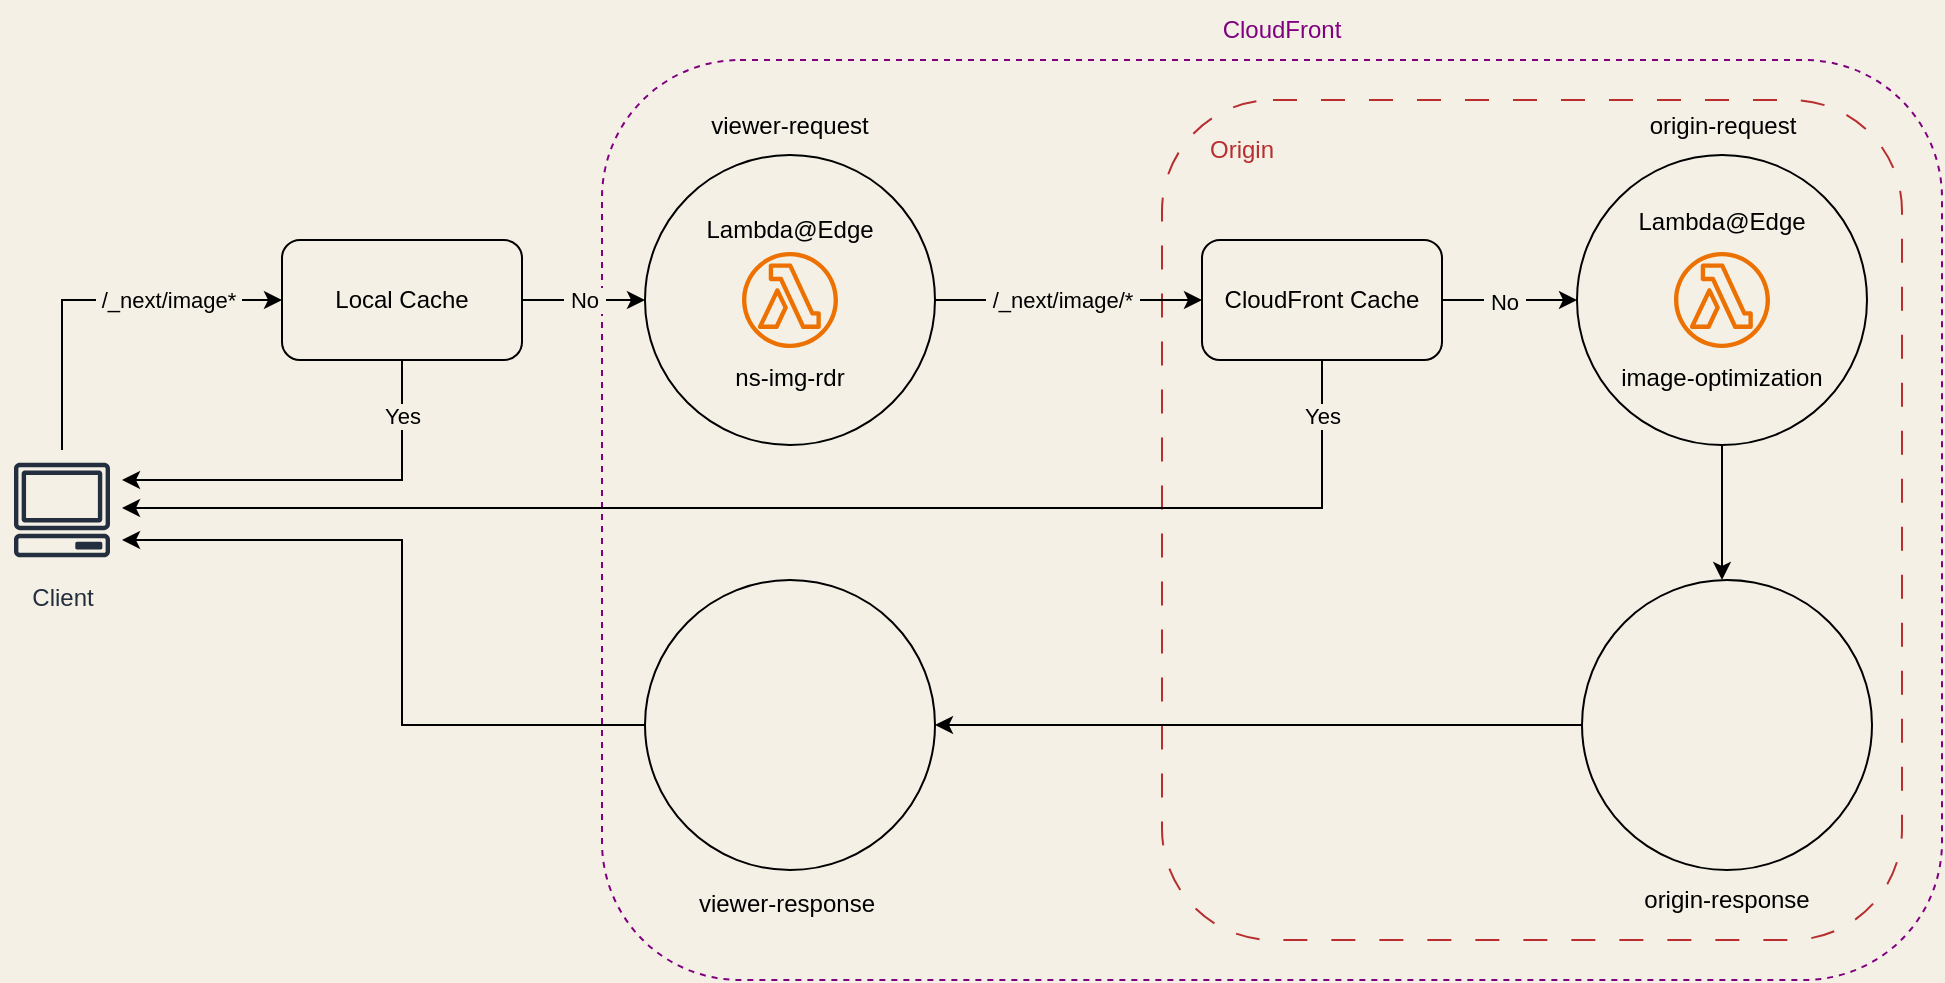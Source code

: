 <mxfile version="22.1.3" type="device">
  <diagram name="Page-1" id="0Jlue8JM9_nb3-bwZYf0">
    <mxGraphModel dx="622" dy="249" grid="0" gridSize="10" guides="1" tooltips="1" connect="1" arrows="1" fold="1" page="1" pageScale="1" pageWidth="1050" pageHeight="550" background="#F4F0E6" math="0" shadow="0">
      <root>
        <mxCell id="0" />
        <mxCell id="1" parent="0" />
        <mxCell id="Byr1w5icudwakq76xwVK-36" value="" style="ellipse;whiteSpace=wrap;html=1;aspect=fixed;fillColor=none;" parent="1" vertex="1">
          <mxGeometry x="827.5" y="107.5" width="145" height="145" as="geometry" />
        </mxCell>
        <mxCell id="Byr1w5icudwakq76xwVK-43" value="" style="rounded=1;whiteSpace=wrap;html=1;fillColor=none;strokeColor=#800080;dashed=1;" parent="1" vertex="1">
          <mxGeometry x="340" y="60" width="670" height="460" as="geometry" />
        </mxCell>
        <mxCell id="UGmEdehNRF1hxf0zbxYz-1" value="" style="rounded=1;whiteSpace=wrap;html=1;fontColor=default;fillColor=none;dashed=1;dashPattern=12 12;strokeColor=#B82E2E;" parent="1" vertex="1">
          <mxGeometry x="620" y="80" width="370" height="420" as="geometry" />
        </mxCell>
        <mxCell id="Byr1w5icudwakq76xwVK-25" value="" style="ellipse;whiteSpace=wrap;html=1;aspect=fixed;fillColor=none;" parent="1" vertex="1">
          <mxGeometry x="361.5" y="107.5" width="145" height="145" as="geometry" />
        </mxCell>
        <mxCell id="Byr1w5icudwakq76xwVK-12" value="" style="edgeStyle=orthogonalEdgeStyle;rounded=0;orthogonalLoop=1;jettySize=auto;html=1;" parent="1" source="Byr1w5icudwakq76xwVK-4" target="Byr1w5icudwakq76xwVK-6" edge="1">
          <mxGeometry relative="1" as="geometry">
            <mxPoint x="90.0" y="314" as="targetPoint" />
            <Array as="points">
              <mxPoint x="240" y="270" />
            </Array>
          </mxGeometry>
        </mxCell>
        <mxCell id="Byr1w5icudwakq76xwVK-13" value="&amp;nbsp;Yes&amp;nbsp;" style="edgeLabel;html=1;align=center;verticalAlign=middle;resizable=0;points=[];labelBackgroundColor=#F4F0E6;" parent="Byr1w5icudwakq76xwVK-12" vertex="1" connectable="0">
          <mxGeometry x="-0.629" y="-1" relative="1" as="geometry">
            <mxPoint x="1" y="-9" as="offset" />
          </mxGeometry>
        </mxCell>
        <mxCell id="Byr1w5icudwakq76xwVK-15" value="" style="edgeStyle=orthogonalEdgeStyle;rounded=0;orthogonalLoop=1;jettySize=auto;html=1;entryX=0;entryY=0.5;entryDx=0;entryDy=0;" parent="1" source="Byr1w5icudwakq76xwVK-4" target="Byr1w5icudwakq76xwVK-25" edge="1">
          <mxGeometry relative="1" as="geometry">
            <mxPoint x="370" y="180" as="targetPoint" />
          </mxGeometry>
        </mxCell>
        <mxCell id="Byr1w5icudwakq76xwVK-16" value="&amp;nbsp;No&amp;nbsp;" style="edgeLabel;html=1;align=center;verticalAlign=middle;resizable=0;points=[];labelBackgroundColor=#F4F0E6;" parent="Byr1w5icudwakq76xwVK-15" vertex="1" connectable="0">
          <mxGeometry x="0.147" y="2" relative="1" as="geometry">
            <mxPoint x="-5" y="2" as="offset" />
          </mxGeometry>
        </mxCell>
        <mxCell id="Byr1w5icudwakq76xwVK-4" value="Local Cache" style="rounded=1;whiteSpace=wrap;html=1;fillColor=none;" parent="1" vertex="1">
          <mxGeometry x="180" y="150" width="120" height="60" as="geometry" />
        </mxCell>
        <mxCell id="Byr1w5icudwakq76xwVK-9" value="" style="edgeStyle=orthogonalEdgeStyle;rounded=0;orthogonalLoop=1;jettySize=auto;html=1;entryX=0;entryY=0.5;entryDx=0;entryDy=0;" parent="1" source="Byr1w5icudwakq76xwVK-6" target="Byr1w5icudwakq76xwVK-4" edge="1">
          <mxGeometry relative="1" as="geometry">
            <mxPoint x="60" y="210" as="targetPoint" />
            <Array as="points">
              <mxPoint x="70" y="180" />
            </Array>
          </mxGeometry>
        </mxCell>
        <mxCell id="Byr1w5icudwakq76xwVK-10" value="&amp;nbsp;/_next/image*&amp;nbsp;" style="edgeLabel;html=1;align=center;verticalAlign=middle;resizable=0;points=[];fontColor=default;labelBackgroundColor=#F4F0E6;" parent="Byr1w5icudwakq76xwVK-9" vertex="1" connectable="0">
          <mxGeometry x="0.377" y="-1" relative="1" as="geometry">
            <mxPoint y="-1" as="offset" />
          </mxGeometry>
        </mxCell>
        <mxCell id="Byr1w5icudwakq76xwVK-6" value="Client" style="sketch=0;outlineConnect=0;fontColor=#232F3E;gradientColor=none;strokeColor=#232F3E;fillColor=none;dashed=0;verticalLabelPosition=bottom;verticalAlign=top;align=center;html=1;fontSize=12;fontStyle=0;aspect=fixed;shape=mxgraph.aws4.resourceIcon;resIcon=mxgraph.aws4.client;" parent="1" vertex="1">
          <mxGeometry x="40" y="255" width="60" height="60" as="geometry" />
        </mxCell>
        <mxCell id="Byr1w5icudwakq76xwVK-17" style="edgeStyle=orthogonalEdgeStyle;rounded=0;orthogonalLoop=1;jettySize=auto;html=1;exitX=0.5;exitY=1;exitDx=0;exitDy=0;" parent="1" source="Byr1w5icudwakq76xwVK-7" target="Byr1w5icudwakq76xwVK-6" edge="1">
          <mxGeometry relative="1" as="geometry">
            <mxPoint x="60" y="284" as="targetPoint" />
            <Array as="points">
              <mxPoint x="700" y="284" />
            </Array>
            <mxPoint x="710" y="180" as="sourcePoint" />
          </mxGeometry>
        </mxCell>
        <mxCell id="Byr1w5icudwakq76xwVK-18" value="&amp;nbsp;Yes&amp;nbsp;" style="edgeLabel;html=1;align=center;verticalAlign=middle;resizable=0;points=[];labelBackgroundColor=#F4F0E6;" parent="Byr1w5icudwakq76xwVK-17" vertex="1" connectable="0">
          <mxGeometry x="-0.825" relative="1" as="geometry">
            <mxPoint y="-31" as="offset" />
          </mxGeometry>
        </mxCell>
        <mxCell id="Byr1w5icudwakq76xwVK-32" style="edgeStyle=orthogonalEdgeStyle;rounded=0;orthogonalLoop=1;jettySize=auto;html=1;exitX=1;exitY=0.5;exitDx=0;exitDy=0;entryX=0;entryY=0.5;entryDx=0;entryDy=0;" parent="1" source="Byr1w5icudwakq76xwVK-7" target="Byr1w5icudwakq76xwVK-36" edge="1">
          <mxGeometry relative="1" as="geometry">
            <mxPoint x="870" y="180" as="targetPoint" />
          </mxGeometry>
        </mxCell>
        <mxCell id="Byr1w5icudwakq76xwVK-33" value="&amp;nbsp;No&amp;nbsp;" style="edgeLabel;html=1;align=center;verticalAlign=middle;resizable=0;points=[];labelBackgroundColor=#F4F0E6;" parent="Byr1w5icudwakq76xwVK-32" vertex="1" connectable="0">
          <mxGeometry x="-0.085" y="-1" relative="1" as="geometry">
            <mxPoint as="offset" />
          </mxGeometry>
        </mxCell>
        <mxCell id="Byr1w5icudwakq76xwVK-7" value="CloudFront Cache" style="rounded=1;whiteSpace=wrap;html=1;fillColor=none;" parent="1" vertex="1">
          <mxGeometry x="640" y="150" width="120" height="60" as="geometry" />
        </mxCell>
        <mxCell id="Byr1w5icudwakq76xwVK-20" value="" style="sketch=0;outlineConnect=0;fontColor=#232F3E;gradientColor=none;fillColor=#ED7100;strokeColor=none;dashed=0;verticalLabelPosition=bottom;verticalAlign=top;align=center;html=1;fontSize=12;fontStyle=0;aspect=fixed;pointerEvents=1;shape=mxgraph.aws4.lambda_function;" parent="1" vertex="1">
          <mxGeometry x="410" y="156" width="48" height="48" as="geometry" />
        </mxCell>
        <mxCell id="Byr1w5icudwakq76xwVK-21" value="Lambda@Edge" style="text;html=1;strokeColor=none;fillColor=none;align=center;verticalAlign=middle;whiteSpace=wrap;rounded=0;" parent="1" vertex="1">
          <mxGeometry x="404" y="130" width="60" height="30" as="geometry" />
        </mxCell>
        <mxCell id="Byr1w5icudwakq76xwVK-24" value="ns-img-rdr" style="text;html=1;strokeColor=none;fillColor=none;align=center;verticalAlign=middle;whiteSpace=wrap;rounded=0;" parent="1" vertex="1">
          <mxGeometry x="381" y="204" width="106" height="30" as="geometry" />
        </mxCell>
        <mxCell id="Byr1w5icudwakq76xwVK-26" style="edgeStyle=orthogonalEdgeStyle;rounded=0;orthogonalLoop=1;jettySize=auto;html=1;exitX=1;exitY=0.5;exitDx=0;exitDy=0;entryX=0;entryY=0.5;entryDx=0;entryDy=0;" parent="1" source="Byr1w5icudwakq76xwVK-25" target="Byr1w5icudwakq76xwVK-7" edge="1">
          <mxGeometry relative="1" as="geometry" />
        </mxCell>
        <mxCell id="Byr1w5icudwakq76xwVK-27" value="&amp;nbsp;/_next/image/*&amp;nbsp;" style="edgeLabel;html=1;align=center;verticalAlign=middle;resizable=0;points=[];labelBackgroundColor=#F4F0E6;" parent="Byr1w5icudwakq76xwVK-26" vertex="1" connectable="0">
          <mxGeometry x="-0.075" y="-2" relative="1" as="geometry">
            <mxPoint x="2" y="-2" as="offset" />
          </mxGeometry>
        </mxCell>
        <mxCell id="Byr1w5icudwakq76xwVK-41" style="edgeStyle=orthogonalEdgeStyle;rounded=0;orthogonalLoop=1;jettySize=auto;html=1;exitX=0;exitY=0.5;exitDx=0;exitDy=0;entryX=1;entryY=0.5;entryDx=0;entryDy=0;" parent="1" source="Byr1w5icudwakq76xwVK-28" target="Byr1w5icudwakq76xwVK-39" edge="1">
          <mxGeometry relative="1" as="geometry" />
        </mxCell>
        <mxCell id="Byr1w5icudwakq76xwVK-28" value="" style="ellipse;whiteSpace=wrap;html=1;aspect=fixed;fillColor=none;" parent="1" vertex="1">
          <mxGeometry x="830" y="320" width="145" height="145" as="geometry" />
        </mxCell>
        <mxCell id="Byr1w5icudwakq76xwVK-29" value="" style="sketch=0;outlineConnect=0;fontColor=#232F3E;gradientColor=none;fillColor=#ED7100;strokeColor=none;dashed=0;verticalLabelPosition=bottom;verticalAlign=top;align=center;html=1;fontSize=12;fontStyle=0;aspect=fixed;pointerEvents=1;shape=mxgraph.aws4.lambda_function;" parent="1" vertex="1">
          <mxGeometry x="876" y="156" width="48" height="48" as="geometry" />
        </mxCell>
        <mxCell id="Byr1w5icudwakq76xwVK-30" value="Lambda@Edge" style="text;html=1;strokeColor=none;fillColor=none;align=center;verticalAlign=middle;whiteSpace=wrap;rounded=0;" parent="1" vertex="1">
          <mxGeometry x="870" y="126" width="60" height="30" as="geometry" />
        </mxCell>
        <mxCell id="Byr1w5icudwakq76xwVK-31" value="image-optimization" style="text;html=1;strokeColor=none;fillColor=none;align=center;verticalAlign=middle;whiteSpace=wrap;rounded=0;" parent="1" vertex="1">
          <mxGeometry x="847" y="204" width="106" height="30" as="geometry" />
        </mxCell>
        <mxCell id="Byr1w5icudwakq76xwVK-34" value="viewer-request" style="text;html=1;strokeColor=none;fillColor=none;align=center;verticalAlign=middle;whiteSpace=wrap;rounded=0;" parent="1" vertex="1">
          <mxGeometry x="369" y="77.5" width="130" height="30" as="geometry" />
        </mxCell>
        <mxCell id="Byr1w5icudwakq76xwVK-35" value="origin-response" style="text;html=1;strokeColor=none;fillColor=none;align=center;verticalAlign=middle;whiteSpace=wrap;rounded=0;" parent="1" vertex="1">
          <mxGeometry x="851.25" y="465" width="102.5" height="30" as="geometry" />
        </mxCell>
        <mxCell id="Byr1w5icudwakq76xwVK-37" value="origin-request" style="text;html=1;strokeColor=none;fillColor=none;align=center;verticalAlign=middle;whiteSpace=wrap;rounded=0;" parent="1" vertex="1">
          <mxGeometry x="828.75" y="77.5" width="142.5" height="30" as="geometry" />
        </mxCell>
        <mxCell id="Byr1w5icudwakq76xwVK-38" style="edgeStyle=orthogonalEdgeStyle;rounded=0;orthogonalLoop=1;jettySize=auto;html=1;exitX=0.5;exitY=1;exitDx=0;exitDy=0;" parent="1" source="Byr1w5icudwakq76xwVK-36" edge="1">
          <mxGeometry relative="1" as="geometry">
            <mxPoint x="900" y="320" as="targetPoint" />
          </mxGeometry>
        </mxCell>
        <mxCell id="Byr1w5icudwakq76xwVK-42" style="edgeStyle=orthogonalEdgeStyle;rounded=0;orthogonalLoop=1;jettySize=auto;html=1;exitX=0;exitY=0.5;exitDx=0;exitDy=0;" parent="1" source="Byr1w5icudwakq76xwVK-39" target="Byr1w5icudwakq76xwVK-6" edge="1">
          <mxGeometry relative="1" as="geometry">
            <Array as="points">
              <mxPoint x="240" y="393" />
              <mxPoint x="240" y="300" />
            </Array>
          </mxGeometry>
        </mxCell>
        <mxCell id="Byr1w5icudwakq76xwVK-39" value="" style="ellipse;whiteSpace=wrap;html=1;aspect=fixed;fillColor=none;" parent="1" vertex="1">
          <mxGeometry x="361.5" y="320" width="145" height="145" as="geometry" />
        </mxCell>
        <mxCell id="Byr1w5icudwakq76xwVK-40" value="viewer-response" style="text;html=1;strokeColor=none;fillColor=none;align=center;verticalAlign=middle;whiteSpace=wrap;rounded=0;" parent="1" vertex="1">
          <mxGeometry x="381" y="466.5" width="102.5" height="30" as="geometry" />
        </mxCell>
        <mxCell id="Byr1w5icudwakq76xwVK-44" value="CloudFront" style="text;html=1;strokeColor=none;fillColor=none;align=center;verticalAlign=middle;whiteSpace=wrap;rounded=0;fontColor=#800080;" parent="1" vertex="1">
          <mxGeometry x="650" y="30" width="60" height="30" as="geometry" />
        </mxCell>
        <mxCell id="UGmEdehNRF1hxf0zbxYz-3" value="Origin" style="text;html=1;strokeColor=none;fillColor=none;align=center;verticalAlign=middle;whiteSpace=wrap;rounded=0;fontColor=#B82E2E;" parent="1" vertex="1">
          <mxGeometry x="630" y="90" width="60" height="30" as="geometry" />
        </mxCell>
      </root>
    </mxGraphModel>
  </diagram>
</mxfile>
